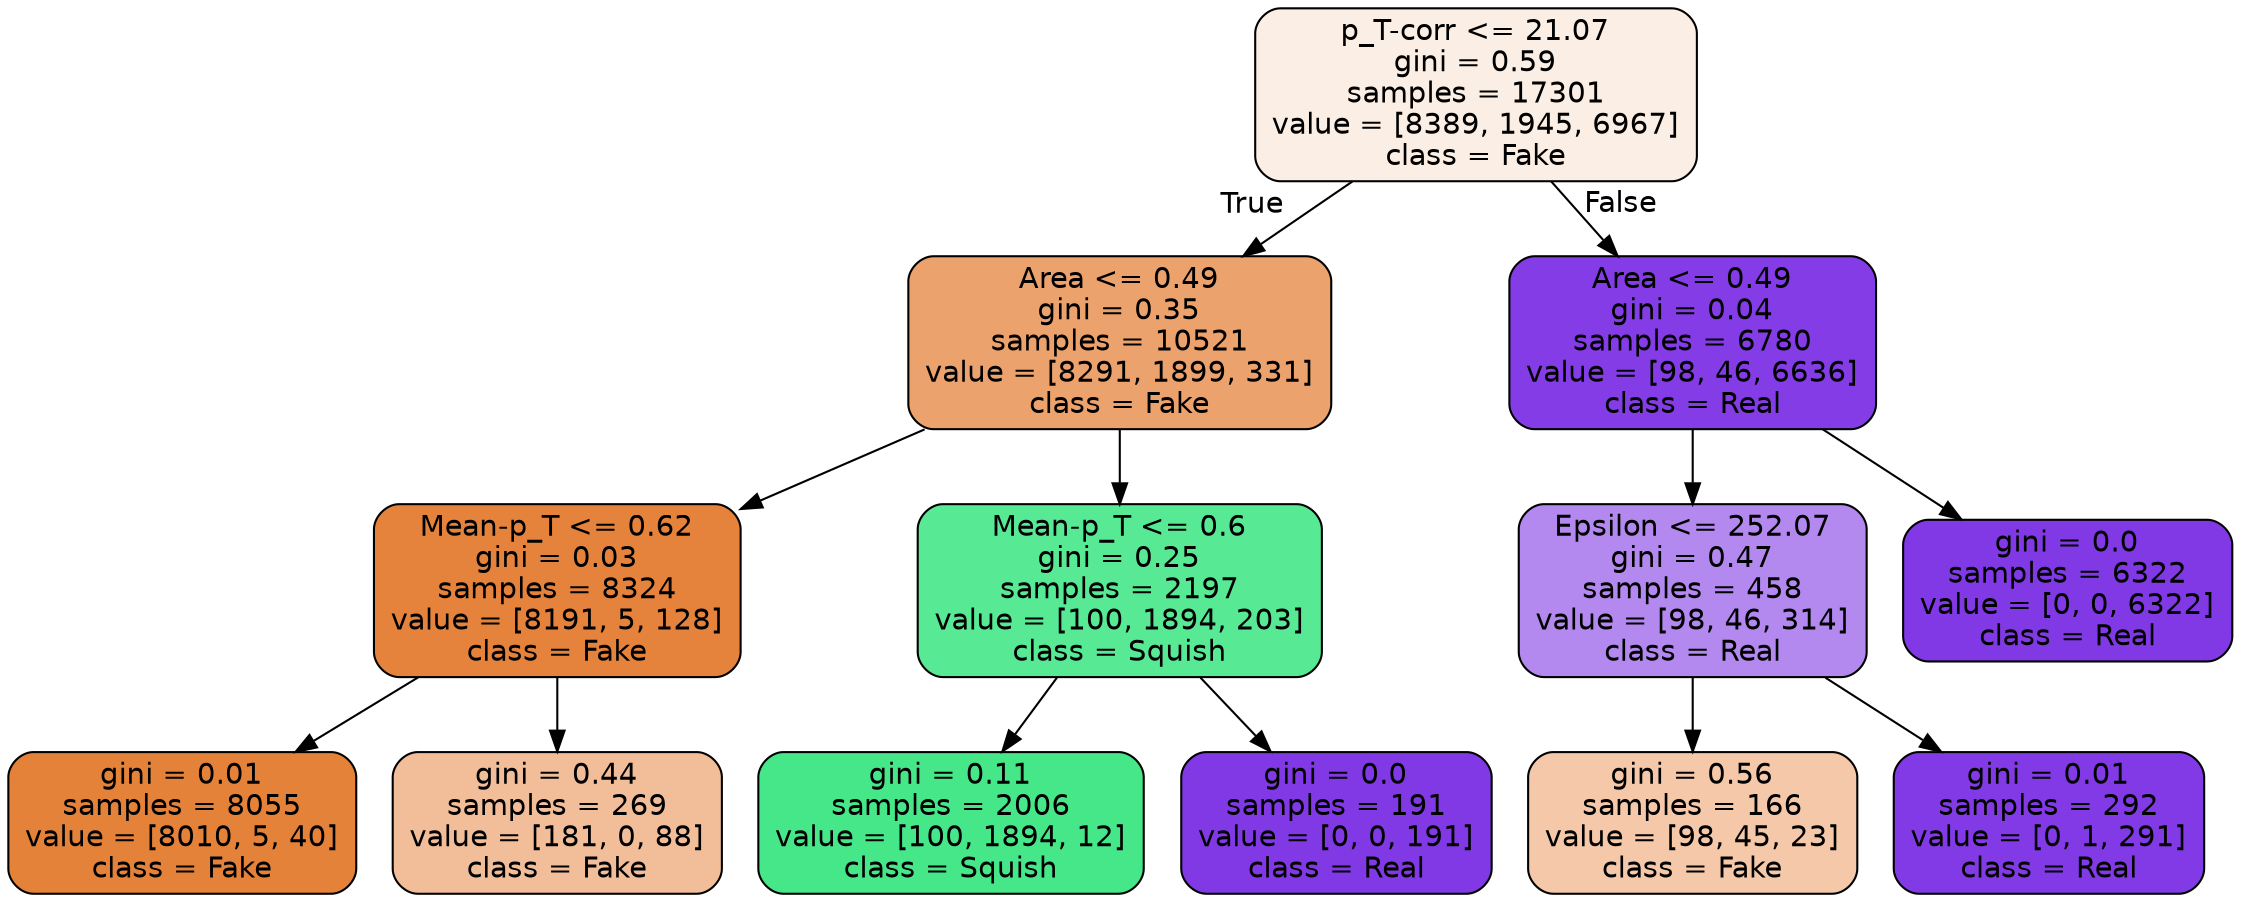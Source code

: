 digraph Tree {
node [shape=box, style="filled, rounded", color="black", fontname=helvetica] ;
edge [fontname=helvetica] ;
0 [label="p_T-corr <= 21.07\ngini = 0.59\nsamples = 17301\nvalue = [8389, 1945, 6967]\nclass = Fake", fillcolor="#fbeee4"] ;
1 [label="Area <= 0.49\ngini = 0.35\nsamples = 10521\nvalue = [8291, 1899, 331]\nclass = Fake", fillcolor="#eca26c"] ;
0 -> 1 [labeldistance=2.5, labelangle=45, headlabel="True"] ;
2 [label="Mean-p_T <= 0.62\ngini = 0.03\nsamples = 8324\nvalue = [8191, 5, 128]\nclass = Fake", fillcolor="#e5833c"] ;
1 -> 2 ;
3 [label="gini = 0.01\nsamples = 8055\nvalue = [8010, 5, 40]\nclass = Fake", fillcolor="#e5823a"] ;
2 -> 3 ;
4 [label="gini = 0.44\nsamples = 269\nvalue = [181, 0, 88]\nclass = Fake", fillcolor="#f2be99"] ;
2 -> 4 ;
5 [label="Mean-p_T <= 0.6\ngini = 0.25\nsamples = 2197\nvalue = [100, 1894, 203]\nclass = Squish", fillcolor="#57e994"] ;
1 -> 5 ;
6 [label="gini = 0.11\nsamples = 2006\nvalue = [100, 1894, 12]\nclass = Squish", fillcolor="#45e788"] ;
5 -> 6 ;
7 [label="gini = 0.0\nsamples = 191\nvalue = [0, 0, 191]\nclass = Real", fillcolor="#8139e5"] ;
5 -> 7 ;
8 [label="Area <= 0.49\ngini = 0.04\nsamples = 6780\nvalue = [98, 46, 6636]\nclass = Real", fillcolor="#843de6"] ;
0 -> 8 [labeldistance=2.5, labelangle=-45, headlabel="False"] ;
9 [label="Epsilon <= 252.07\ngini = 0.47\nsamples = 458\nvalue = [98, 46, 314]\nclass = Real", fillcolor="#b388ef"] ;
8 -> 9 ;
10 [label="gini = 0.56\nsamples = 166\nvalue = [98, 45, 23]\nclass = Fake", fillcolor="#f4c8a8"] ;
9 -> 10 ;
11 [label="gini = 0.01\nsamples = 292\nvalue = [0, 1, 291]\nclass = Real", fillcolor="#813ae5"] ;
9 -> 11 ;
12 [label="gini = 0.0\nsamples = 6322\nvalue = [0, 0, 6322]\nclass = Real", fillcolor="#8139e5"] ;
8 -> 12 ;
}